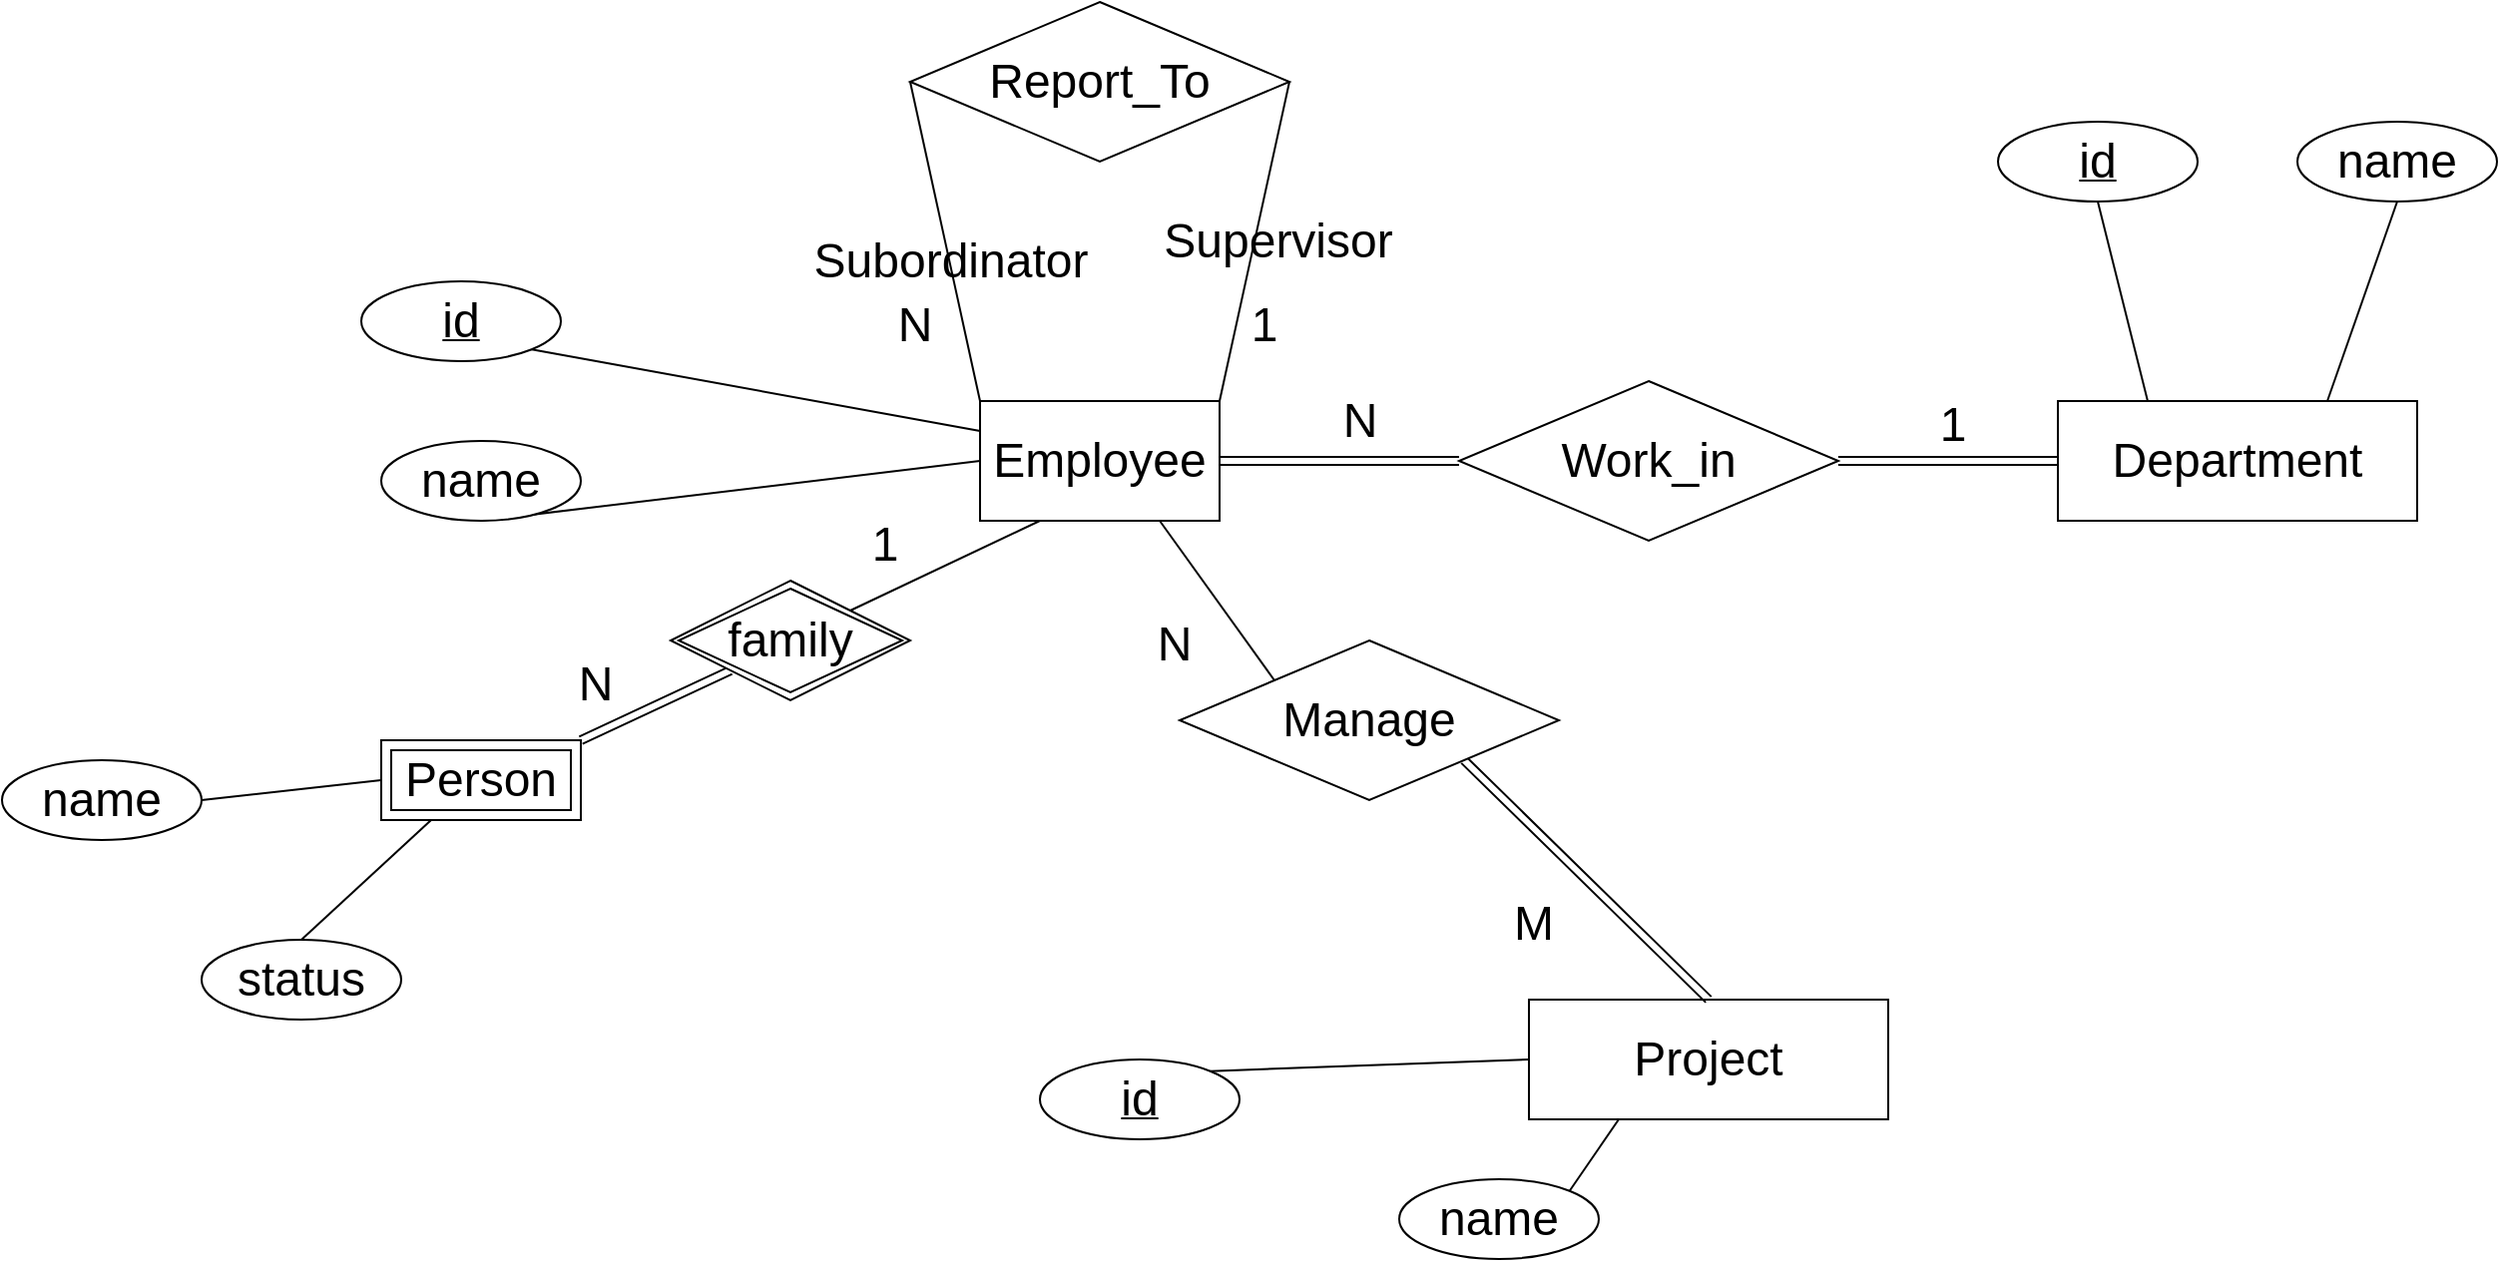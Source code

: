 <mxfile version="12.7.9" type="google"><diagram id="b5s6wOJe1DHrq2tivJvp" name="Page-1"><mxGraphModel dx="2272" dy="865" grid="1" gridSize="10" guides="1" tooltips="1" connect="1" arrows="1" fold="1" page="1" pageScale="1" pageWidth="850" pageHeight="1100" math="0" shadow="0"><root><mxCell id="0"/><mxCell id="1" parent="0"/><mxCell id="LPlFwkxm4Wc3GiMsBmij-19" style="edgeStyle=none;rounded=0;orthogonalLoop=1;jettySize=auto;html=1;exitX=1;exitY=0.5;exitDx=0;exitDy=0;entryX=0;entryY=0.5;entryDx=0;entryDy=0;endArrow=none;endFill=0;shape=link;" edge="1" parent="1" source="LPlFwkxm4Wc3GiMsBmij-1" target="LPlFwkxm4Wc3GiMsBmij-18"><mxGeometry relative="1" as="geometry"/></mxCell><mxCell id="LPlFwkxm4Wc3GiMsBmij-21" value="&lt;font style=&quot;font-size: 24px&quot;&gt;N&lt;/font&gt;" style="text;html=1;align=center;verticalAlign=middle;resizable=0;points=[];labelBackgroundColor=#ffffff;" vertex="1" connectable="0" parent="LPlFwkxm4Wc3GiMsBmij-19"><mxGeometry x="0.383" y="2" relative="1" as="geometry"><mxPoint x="-13" y="-18" as="offset"/></mxGeometry></mxCell><mxCell id="LPlFwkxm4Wc3GiMsBmij-30" style="edgeStyle=none;rounded=0;orthogonalLoop=1;jettySize=auto;html=1;exitX=0.75;exitY=1;exitDx=0;exitDy=0;entryX=0;entryY=0;entryDx=0;entryDy=0;endArrow=none;endFill=0;" edge="1" parent="1" source="LPlFwkxm4Wc3GiMsBmij-1" target="LPlFwkxm4Wc3GiMsBmij-29"><mxGeometry relative="1" as="geometry"/></mxCell><mxCell id="LPlFwkxm4Wc3GiMsBmij-42" style="edgeStyle=none;rounded=0;orthogonalLoop=1;jettySize=auto;html=1;exitX=0.25;exitY=1;exitDx=0;exitDy=0;entryX=1;entryY=0;entryDx=0;entryDy=0;endArrow=none;endFill=0;" edge="1" parent="1" source="LPlFwkxm4Wc3GiMsBmij-1" target="LPlFwkxm4Wc3GiMsBmij-41"><mxGeometry relative="1" as="geometry"/></mxCell><mxCell id="LPlFwkxm4Wc3GiMsBmij-1" value="&lt;font style=&quot;font-size: 24px&quot;&gt;Employee&lt;/font&gt;" style="rounded=0;whiteSpace=wrap;html=1;" vertex="1" parent="1"><mxGeometry x="150" y="260" width="120" height="60" as="geometry"/></mxCell><mxCell id="LPlFwkxm4Wc3GiMsBmij-2" value="&lt;font style=&quot;font-size: 24px&quot;&gt;Department&lt;/font&gt;" style="rounded=0;whiteSpace=wrap;html=1;" vertex="1" parent="1"><mxGeometry x="690" y="260" width="180" height="60" as="geometry"/></mxCell><mxCell id="LPlFwkxm4Wc3GiMsBmij-5" value="&lt;font style=&quot;font-size: 24px&quot;&gt;Project&lt;/font&gt;" style="rounded=0;whiteSpace=wrap;html=1;" vertex="1" parent="1"><mxGeometry x="425" y="560" width="180" height="60" as="geometry"/></mxCell><mxCell id="LPlFwkxm4Wc3GiMsBmij-7" style="rounded=0;orthogonalLoop=1;jettySize=auto;html=1;exitX=1;exitY=1;exitDx=0;exitDy=0;entryX=0;entryY=0.25;entryDx=0;entryDy=0;endArrow=none;endFill=0;" edge="1" parent="1" source="LPlFwkxm4Wc3GiMsBmij-6" target="LPlFwkxm4Wc3GiMsBmij-1"><mxGeometry relative="1" as="geometry"/></mxCell><mxCell id="LPlFwkxm4Wc3GiMsBmij-6" value="&lt;u&gt;&lt;font style=&quot;font-size: 24px&quot;&gt;id&lt;/font&gt;&lt;/u&gt;" style="ellipse;whiteSpace=wrap;html=1;" vertex="1" parent="1"><mxGeometry x="-160" y="200" width="100" height="40" as="geometry"/></mxCell><mxCell id="LPlFwkxm4Wc3GiMsBmij-9" style="edgeStyle=none;rounded=0;orthogonalLoop=1;jettySize=auto;html=1;exitX=0.5;exitY=1;exitDx=0;exitDy=0;entryX=0;entryY=0.5;entryDx=0;entryDy=0;endArrow=none;endFill=0;" edge="1" parent="1" source="LPlFwkxm4Wc3GiMsBmij-8" target="LPlFwkxm4Wc3GiMsBmij-1"><mxGeometry relative="1" as="geometry"/></mxCell><mxCell id="LPlFwkxm4Wc3GiMsBmij-8" value="&lt;font style=&quot;font-size: 24px&quot;&gt;name&lt;/font&gt;" style="ellipse;whiteSpace=wrap;html=1;" vertex="1" parent="1"><mxGeometry x="-150" y="280" width="100" height="40" as="geometry"/></mxCell><mxCell id="LPlFwkxm4Wc3GiMsBmij-11" style="edgeStyle=none;rounded=0;orthogonalLoop=1;jettySize=auto;html=1;exitX=0.5;exitY=1;exitDx=0;exitDy=0;entryX=0.25;entryY=0;entryDx=0;entryDy=0;endArrow=none;endFill=0;" edge="1" parent="1" source="LPlFwkxm4Wc3GiMsBmij-10" target="LPlFwkxm4Wc3GiMsBmij-2"><mxGeometry relative="1" as="geometry"/></mxCell><mxCell id="LPlFwkxm4Wc3GiMsBmij-10" value="&lt;u&gt;&lt;font style=&quot;font-size: 24px&quot;&gt;id&lt;/font&gt;&lt;/u&gt;" style="ellipse;whiteSpace=wrap;html=1;" vertex="1" parent="1"><mxGeometry x="660" y="120" width="100" height="40" as="geometry"/></mxCell><mxCell id="LPlFwkxm4Wc3GiMsBmij-13" style="edgeStyle=none;rounded=0;orthogonalLoop=1;jettySize=auto;html=1;exitX=1;exitY=0;exitDx=0;exitDy=0;entryX=0;entryY=0.5;entryDx=0;entryDy=0;endArrow=none;endFill=0;" edge="1" parent="1" source="LPlFwkxm4Wc3GiMsBmij-12" target="LPlFwkxm4Wc3GiMsBmij-5"><mxGeometry relative="1" as="geometry"/></mxCell><mxCell id="LPlFwkxm4Wc3GiMsBmij-12" value="&lt;u&gt;&lt;font style=&quot;font-size: 24px&quot;&gt;id&lt;/font&gt;&lt;/u&gt;" style="ellipse;whiteSpace=wrap;html=1;" vertex="1" parent="1"><mxGeometry x="180" y="590" width="100" height="40" as="geometry"/></mxCell><mxCell id="LPlFwkxm4Wc3GiMsBmij-15" style="edgeStyle=none;rounded=0;orthogonalLoop=1;jettySize=auto;html=1;exitX=0.5;exitY=1;exitDx=0;exitDy=0;entryX=0.75;entryY=0;entryDx=0;entryDy=0;endArrow=none;endFill=0;" edge="1" parent="1" source="LPlFwkxm4Wc3GiMsBmij-14" target="LPlFwkxm4Wc3GiMsBmij-2"><mxGeometry relative="1" as="geometry"/></mxCell><mxCell id="LPlFwkxm4Wc3GiMsBmij-14" value="&lt;font style=&quot;font-size: 24px&quot;&gt;name&lt;/font&gt;" style="ellipse;whiteSpace=wrap;html=1;" vertex="1" parent="1"><mxGeometry x="810" y="120" width="100" height="40" as="geometry"/></mxCell><mxCell id="LPlFwkxm4Wc3GiMsBmij-17" style="edgeStyle=none;rounded=0;orthogonalLoop=1;jettySize=auto;html=1;exitX=1;exitY=0;exitDx=0;exitDy=0;entryX=0.25;entryY=1;entryDx=0;entryDy=0;endArrow=none;endFill=0;" edge="1" parent="1" source="LPlFwkxm4Wc3GiMsBmij-16" target="LPlFwkxm4Wc3GiMsBmij-5"><mxGeometry relative="1" as="geometry"/></mxCell><mxCell id="LPlFwkxm4Wc3GiMsBmij-16" value="&lt;font style=&quot;font-size: 24px&quot;&gt;name&lt;/font&gt;" style="ellipse;whiteSpace=wrap;html=1;" vertex="1" parent="1"><mxGeometry x="360" y="650" width="100" height="40" as="geometry"/></mxCell><mxCell id="LPlFwkxm4Wc3GiMsBmij-20" style="edgeStyle=none;rounded=0;orthogonalLoop=1;jettySize=auto;html=1;exitX=1;exitY=0.5;exitDx=0;exitDy=0;entryX=0;entryY=0.5;entryDx=0;entryDy=0;endArrow=none;endFill=0;shape=link;" edge="1" parent="1" source="LPlFwkxm4Wc3GiMsBmij-18" target="LPlFwkxm4Wc3GiMsBmij-2"><mxGeometry relative="1" as="geometry"/></mxCell><mxCell id="LPlFwkxm4Wc3GiMsBmij-18" value="&lt;font style=&quot;font-size: 24px&quot;&gt;Work_in&lt;/font&gt;" style="rhombus;whiteSpace=wrap;html=1;" vertex="1" parent="1"><mxGeometry x="390" y="250" width="190" height="80" as="geometry"/></mxCell><mxCell id="LPlFwkxm4Wc3GiMsBmij-22" value="&lt;font style=&quot;font-size: 24px&quot;&gt;1&lt;/font&gt;" style="text;html=1;align=center;verticalAlign=middle;resizable=0;points=[];labelBackgroundColor=#ffffff;" vertex="1" connectable="0" parent="1"><mxGeometry x="650" y="290" as="geometry"><mxPoint x="-13" y="-18" as="offset"/></mxGeometry></mxCell><mxCell id="LPlFwkxm4Wc3GiMsBmij-25" style="edgeStyle=none;rounded=0;orthogonalLoop=1;jettySize=auto;html=1;exitX=0;exitY=0.5;exitDx=0;exitDy=0;entryX=0;entryY=0;entryDx=0;entryDy=0;endArrow=none;endFill=0;" edge="1" parent="1" source="LPlFwkxm4Wc3GiMsBmij-23" target="LPlFwkxm4Wc3GiMsBmij-1"><mxGeometry relative="1" as="geometry"/></mxCell><mxCell id="LPlFwkxm4Wc3GiMsBmij-26" style="edgeStyle=none;rounded=0;orthogonalLoop=1;jettySize=auto;html=1;exitX=1;exitY=0.5;exitDx=0;exitDy=0;entryX=1;entryY=0;entryDx=0;entryDy=0;endArrow=none;endFill=0;" edge="1" parent="1" source="LPlFwkxm4Wc3GiMsBmij-23" target="LPlFwkxm4Wc3GiMsBmij-1"><mxGeometry relative="1" as="geometry"/></mxCell><mxCell id="LPlFwkxm4Wc3GiMsBmij-23" value="&lt;font style=&quot;font-size: 24px&quot;&gt;Report_To&lt;/font&gt;" style="rhombus;whiteSpace=wrap;html=1;" vertex="1" parent="1"><mxGeometry x="115" y="60" width="190" height="80" as="geometry"/></mxCell><mxCell id="LPlFwkxm4Wc3GiMsBmij-27" value="&lt;font style=&quot;font-size: 24px&quot;&gt;Supervisor&lt;/font&gt;" style="text;html=1;align=center;verticalAlign=middle;resizable=0;points=[];autosize=1;" vertex="1" parent="1"><mxGeometry x="234" y="170" width="130" height="20" as="geometry"/></mxCell><mxCell id="LPlFwkxm4Wc3GiMsBmij-28" value="&lt;font style=&quot;font-size: 24px&quot;&gt;Subordinator&lt;/font&gt;" style="text;html=1;align=center;verticalAlign=middle;resizable=0;points=[];autosize=1;" vertex="1" parent="1"><mxGeometry x="60" y="180" width="150" height="20" as="geometry"/></mxCell><mxCell id="LPlFwkxm4Wc3GiMsBmij-31" style="edgeStyle=none;rounded=0;orthogonalLoop=1;jettySize=auto;html=1;exitX=1;exitY=1;exitDx=0;exitDy=0;entryX=0.5;entryY=0;entryDx=0;entryDy=0;endArrow=none;endFill=0;shape=link;" edge="1" parent="1" source="LPlFwkxm4Wc3GiMsBmij-29" target="LPlFwkxm4Wc3GiMsBmij-5"><mxGeometry relative="1" as="geometry"/></mxCell><mxCell id="LPlFwkxm4Wc3GiMsBmij-29" value="&lt;font style=&quot;font-size: 24px&quot;&gt;Manage&lt;/font&gt;" style="rhombus;whiteSpace=wrap;html=1;" vertex="1" parent="1"><mxGeometry x="250" y="380" width="190" height="80" as="geometry"/></mxCell><mxCell id="LPlFwkxm4Wc3GiMsBmij-32" value="&lt;font style=&quot;font-size: 24px&quot;&gt;N&lt;/font&gt;" style="text;html=1;align=center;verticalAlign=middle;resizable=0;points=[];labelBackgroundColor=#ffffff;" vertex="1" connectable="0" parent="1"><mxGeometry x="260" y="400" as="geometry"><mxPoint x="-13" y="-18" as="offset"/></mxGeometry></mxCell><mxCell id="LPlFwkxm4Wc3GiMsBmij-33" value="&lt;font style=&quot;font-size: 24px&quot;&gt;M&lt;/font&gt;" style="text;html=1;align=center;verticalAlign=middle;resizable=0;points=[];labelBackgroundColor=#ffffff;" vertex="1" connectable="0" parent="1"><mxGeometry x="440" y="540" as="geometry"><mxPoint x="-13" y="-18" as="offset"/></mxGeometry></mxCell><mxCell id="LPlFwkxm4Wc3GiMsBmij-45" style="edgeStyle=none;rounded=0;orthogonalLoop=1;jettySize=auto;html=1;exitX=0;exitY=1;exitDx=0;exitDy=0;entryX=1;entryY=0;entryDx=0;entryDy=0;endArrow=none;endFill=0;shape=link;" edge="1" parent="1" source="LPlFwkxm4Wc3GiMsBmij-41" target="LPlFwkxm4Wc3GiMsBmij-44"><mxGeometry relative="1" as="geometry"/></mxCell><mxCell id="LPlFwkxm4Wc3GiMsBmij-41" value="&lt;font style=&quot;font-size: 24px&quot;&gt;family&lt;/font&gt;" style="shape=rhombus;double=1;perimeter=rhombusPerimeter;whiteSpace=wrap;html=1;align=center;" vertex="1" parent="1"><mxGeometry x="-5" y="350" width="120" height="60" as="geometry"/></mxCell><mxCell id="LPlFwkxm4Wc3GiMsBmij-51" style="edgeStyle=none;rounded=0;orthogonalLoop=1;jettySize=auto;html=1;exitX=0.25;exitY=1;exitDx=0;exitDy=0;entryX=0.5;entryY=0;entryDx=0;entryDy=0;endArrow=none;endFill=0;" edge="1" parent="1" source="LPlFwkxm4Wc3GiMsBmij-44" target="LPlFwkxm4Wc3GiMsBmij-50"><mxGeometry relative="1" as="geometry"/></mxCell><mxCell id="LPlFwkxm4Wc3GiMsBmij-44" value="&lt;font style=&quot;font-size: 24px&quot;&gt;Person&lt;/font&gt;" style="shape=ext;margin=3;double=1;whiteSpace=wrap;html=1;align=center;" vertex="1" parent="1"><mxGeometry x="-150" y="430" width="100" height="40" as="geometry"/></mxCell><mxCell id="LPlFwkxm4Wc3GiMsBmij-46" value="&lt;font style=&quot;font-size: 24px&quot;&gt;1&lt;/font&gt;" style="text;html=1;align=center;verticalAlign=middle;resizable=0;points=[];labelBackgroundColor=#ffffff;" vertex="1" connectable="0" parent="1"><mxGeometry x="115" y="350" as="geometry"><mxPoint x="-13" y="-18" as="offset"/></mxGeometry></mxCell><mxCell id="LPlFwkxm4Wc3GiMsBmij-47" value="&lt;font style=&quot;font-size: 24px&quot;&gt;N&lt;/font&gt;" style="text;html=1;align=center;verticalAlign=middle;resizable=0;points=[];labelBackgroundColor=#ffffff;" vertex="1" connectable="0" parent="1"><mxGeometry x="-30" y="420" as="geometry"><mxPoint x="-13" y="-18" as="offset"/></mxGeometry></mxCell><mxCell id="LPlFwkxm4Wc3GiMsBmij-49" style="edgeStyle=none;rounded=0;orthogonalLoop=1;jettySize=auto;html=1;exitX=1;exitY=0.5;exitDx=0;exitDy=0;entryX=0;entryY=0.5;entryDx=0;entryDy=0;endArrow=none;endFill=0;" edge="1" parent="1" source="LPlFwkxm4Wc3GiMsBmij-48" target="LPlFwkxm4Wc3GiMsBmij-44"><mxGeometry relative="1" as="geometry"/></mxCell><mxCell id="LPlFwkxm4Wc3GiMsBmij-48" value="&lt;font style=&quot;font-size: 24px&quot;&gt;name&lt;/font&gt;" style="ellipse;whiteSpace=wrap;html=1;" vertex="1" parent="1"><mxGeometry x="-340" y="440" width="100" height="40" as="geometry"/></mxCell><mxCell id="LPlFwkxm4Wc3GiMsBmij-50" value="&lt;font style=&quot;font-size: 24px&quot;&gt;status&lt;/font&gt;" style="ellipse;whiteSpace=wrap;html=1;" vertex="1" parent="1"><mxGeometry x="-240" y="530" width="100" height="40" as="geometry"/></mxCell><mxCell id="LPlFwkxm4Wc3GiMsBmij-52" value="&lt;font style=&quot;font-size: 24px&quot;&gt;1&lt;/font&gt;" style="text;html=1;align=center;verticalAlign=middle;resizable=0;points=[];labelBackgroundColor=#ffffff;" vertex="1" connectable="0" parent="1"><mxGeometry x="305" y="240" as="geometry"><mxPoint x="-13" y="-18" as="offset"/></mxGeometry></mxCell><mxCell id="LPlFwkxm4Wc3GiMsBmij-53" value="&lt;font style=&quot;font-size: 24px&quot;&gt;N&lt;/font&gt;" style="text;html=1;align=center;verticalAlign=middle;resizable=0;points=[];labelBackgroundColor=#ffffff;" vertex="1" connectable="0" parent="1"><mxGeometry x="130" y="240" as="geometry"><mxPoint x="-13" y="-18" as="offset"/></mxGeometry></mxCell></root></mxGraphModel></diagram></mxfile>